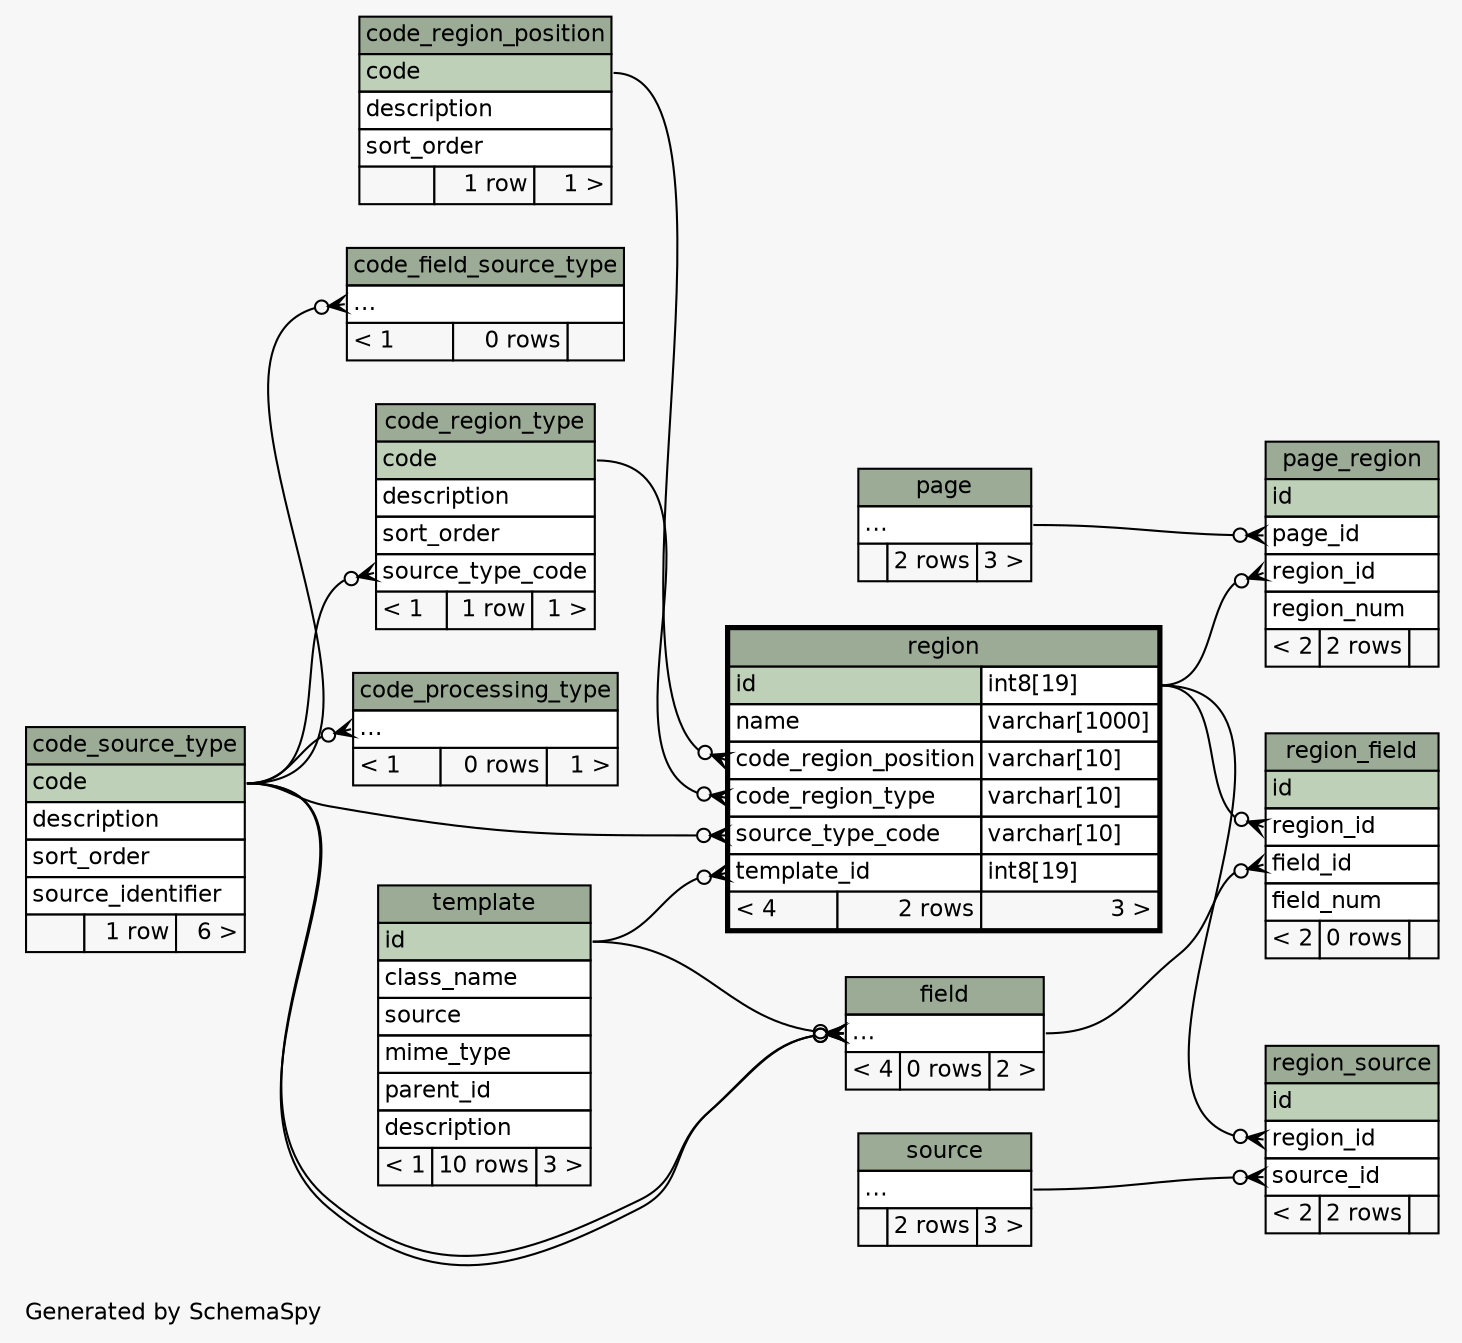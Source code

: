 // dot 2.40.1 on Linux 4.9.6-1-ARCH
// SchemaSpy rev 590
digraph "twoDegreesRelationshipsDiagram" {
  graph [
    rankdir="RL"
    bgcolor="#f7f7f7"
    label="\nGenerated by SchemaSpy"
    labeljust="l"
    nodesep="0.18"
    ranksep="0.46"
    fontname="Helvetica"
    fontsize="11"
  ];
  node [
    fontname="Helvetica"
    fontsize="11"
    shape="plaintext"
  ];
  edge [
    arrowsize="0.8"
  ];
  "code_field_source_type":"elipses":w -> "code_source_type":"code":e [arrowhead=none dir=back arrowtail=crowodot];
  "code_processing_type":"elipses":w -> "code_source_type":"code":e [arrowhead=none dir=back arrowtail=crowodot];
  "code_region_type":"source_type_code":w -> "code_source_type":"code":e [arrowhead=none dir=back arrowtail=crowodot];
  "field":"elipses":w -> "code_source_type":"code":e [arrowhead=none dir=back arrowtail=crowodot];
  "field":"elipses":w -> "code_source_type":"code":e [arrowhead=none dir=back arrowtail=crowodot];
  "field":"elipses":w -> "template":"id":e [arrowhead=none dir=back arrowtail=crowodot];
  "page_region":"page_id":w -> "page":"elipses":e [arrowhead=none dir=back arrowtail=crowodot];
  "page_region":"region_id":w -> "region":"id.type":e [arrowhead=none dir=back arrowtail=crowodot];
  "region":"code_region_position":w -> "code_region_position":"code":e [arrowhead=none dir=back arrowtail=crowodot];
  "region":"code_region_type":w -> "code_region_type":"code":e [arrowhead=none dir=back arrowtail=crowodot];
  "region":"source_type_code":w -> "code_source_type":"code":e [arrowhead=none dir=back arrowtail=crowodot];
  "region":"template_id":w -> "template":"id":e [arrowhead=none dir=back arrowtail=crowodot];
  "region_field":"field_id":w -> "field":"elipses":e [arrowhead=none dir=back arrowtail=crowodot];
  "region_field":"region_id":w -> "region":"id.type":e [arrowhead=none dir=back arrowtail=crowodot];
  "region_source":"region_id":w -> "region":"id.type":e [arrowhead=none dir=back arrowtail=crowodot];
  "region_source":"source_id":w -> "source":"elipses":e [arrowhead=none dir=back arrowtail=crowodot];
  "code_field_source_type" [
    label=<
    <TABLE BORDER="0" CELLBORDER="1" CELLSPACING="0" BGCOLOR="#ffffff">
      <TR><TD COLSPAN="3" BGCOLOR="#9bab96" ALIGN="CENTER">code_field_source_type</TD></TR>
      <TR><TD PORT="elipses" COLSPAN="3" ALIGN="LEFT">...</TD></TR>
      <TR><TD ALIGN="LEFT" BGCOLOR="#f7f7f7">&lt; 1</TD><TD ALIGN="RIGHT" BGCOLOR="#f7f7f7">0 rows</TD><TD ALIGN="RIGHT" BGCOLOR="#f7f7f7">  </TD></TR>
    </TABLE>>
    URL="code_field_source_type.html"
    tooltip="code_field_source_type"
  ];
  "code_processing_type" [
    label=<
    <TABLE BORDER="0" CELLBORDER="1" CELLSPACING="0" BGCOLOR="#ffffff">
      <TR><TD COLSPAN="3" BGCOLOR="#9bab96" ALIGN="CENTER">code_processing_type</TD></TR>
      <TR><TD PORT="elipses" COLSPAN="3" ALIGN="LEFT">...</TD></TR>
      <TR><TD ALIGN="LEFT" BGCOLOR="#f7f7f7">&lt; 1</TD><TD ALIGN="RIGHT" BGCOLOR="#f7f7f7">0 rows</TD><TD ALIGN="RIGHT" BGCOLOR="#f7f7f7">1 &gt;</TD></TR>
    </TABLE>>
    URL="code_processing_type.html"
    tooltip="code_processing_type"
  ];
  "code_region_position" [
    label=<
    <TABLE BORDER="0" CELLBORDER="1" CELLSPACING="0" BGCOLOR="#ffffff">
      <TR><TD COLSPAN="3" BGCOLOR="#9bab96" ALIGN="CENTER">code_region_position</TD></TR>
      <TR><TD PORT="code" COLSPAN="3" BGCOLOR="#bed1b8" ALIGN="LEFT">code</TD></TR>
      <TR><TD PORT="description" COLSPAN="3" ALIGN="LEFT">description</TD></TR>
      <TR><TD PORT="sort_order" COLSPAN="3" ALIGN="LEFT">sort_order</TD></TR>
      <TR><TD ALIGN="LEFT" BGCOLOR="#f7f7f7">  </TD><TD ALIGN="RIGHT" BGCOLOR="#f7f7f7">1 row</TD><TD ALIGN="RIGHT" BGCOLOR="#f7f7f7">1 &gt;</TD></TR>
    </TABLE>>
    URL="code_region_position.html"
    tooltip="code_region_position"
  ];
  "code_region_type" [
    label=<
    <TABLE BORDER="0" CELLBORDER="1" CELLSPACING="0" BGCOLOR="#ffffff">
      <TR><TD COLSPAN="3" BGCOLOR="#9bab96" ALIGN="CENTER">code_region_type</TD></TR>
      <TR><TD PORT="code" COLSPAN="3" BGCOLOR="#bed1b8" ALIGN="LEFT">code</TD></TR>
      <TR><TD PORT="description" COLSPAN="3" ALIGN="LEFT">description</TD></TR>
      <TR><TD PORT="sort_order" COLSPAN="3" ALIGN="LEFT">sort_order</TD></TR>
      <TR><TD PORT="source_type_code" COLSPAN="3" ALIGN="LEFT">source_type_code</TD></TR>
      <TR><TD ALIGN="LEFT" BGCOLOR="#f7f7f7">&lt; 1</TD><TD ALIGN="RIGHT" BGCOLOR="#f7f7f7">1 row</TD><TD ALIGN="RIGHT" BGCOLOR="#f7f7f7">1 &gt;</TD></TR>
    </TABLE>>
    URL="code_region_type.html"
    tooltip="code_region_type"
  ];
  "code_source_type" [
    label=<
    <TABLE BORDER="0" CELLBORDER="1" CELLSPACING="0" BGCOLOR="#ffffff">
      <TR><TD COLSPAN="3" BGCOLOR="#9bab96" ALIGN="CENTER">code_source_type</TD></TR>
      <TR><TD PORT="code" COLSPAN="3" BGCOLOR="#bed1b8" ALIGN="LEFT">code</TD></TR>
      <TR><TD PORT="description" COLSPAN="3" ALIGN="LEFT">description</TD></TR>
      <TR><TD PORT="sort_order" COLSPAN="3" ALIGN="LEFT">sort_order</TD></TR>
      <TR><TD PORT="source_identifier" COLSPAN="3" ALIGN="LEFT">source_identifier</TD></TR>
      <TR><TD ALIGN="LEFT" BGCOLOR="#f7f7f7">  </TD><TD ALIGN="RIGHT" BGCOLOR="#f7f7f7">1 row</TD><TD ALIGN="RIGHT" BGCOLOR="#f7f7f7">6 &gt;</TD></TR>
    </TABLE>>
    URL="code_source_type.html"
    tooltip="code_source_type"
  ];
  "field" [
    label=<
    <TABLE BORDER="0" CELLBORDER="1" CELLSPACING="0" BGCOLOR="#ffffff">
      <TR><TD COLSPAN="3" BGCOLOR="#9bab96" ALIGN="CENTER">field</TD></TR>
      <TR><TD PORT="elipses" COLSPAN="3" ALIGN="LEFT">...</TD></TR>
      <TR><TD ALIGN="LEFT" BGCOLOR="#f7f7f7">&lt; 4</TD><TD ALIGN="RIGHT" BGCOLOR="#f7f7f7">0 rows</TD><TD ALIGN="RIGHT" BGCOLOR="#f7f7f7">2 &gt;</TD></TR>
    </TABLE>>
    URL="field.html"
    tooltip="field"
  ];
  "page" [
    label=<
    <TABLE BORDER="0" CELLBORDER="1" CELLSPACING="0" BGCOLOR="#ffffff">
      <TR><TD COLSPAN="3" BGCOLOR="#9bab96" ALIGN="CENTER">page</TD></TR>
      <TR><TD PORT="elipses" COLSPAN="3" ALIGN="LEFT">...</TD></TR>
      <TR><TD ALIGN="LEFT" BGCOLOR="#f7f7f7">  </TD><TD ALIGN="RIGHT" BGCOLOR="#f7f7f7">2 rows</TD><TD ALIGN="RIGHT" BGCOLOR="#f7f7f7">3 &gt;</TD></TR>
    </TABLE>>
    URL="page.html"
    tooltip="page"
  ];
  "page_region" [
    label=<
    <TABLE BORDER="0" CELLBORDER="1" CELLSPACING="0" BGCOLOR="#ffffff">
      <TR><TD COLSPAN="3" BGCOLOR="#9bab96" ALIGN="CENTER">page_region</TD></TR>
      <TR><TD PORT="id" COLSPAN="3" BGCOLOR="#bed1b8" ALIGN="LEFT">id</TD></TR>
      <TR><TD PORT="page_id" COLSPAN="3" ALIGN="LEFT">page_id</TD></TR>
      <TR><TD PORT="region_id" COLSPAN="3" ALIGN="LEFT">region_id</TD></TR>
      <TR><TD PORT="region_num" COLSPAN="3" ALIGN="LEFT">region_num</TD></TR>
      <TR><TD ALIGN="LEFT" BGCOLOR="#f7f7f7">&lt; 2</TD><TD ALIGN="RIGHT" BGCOLOR="#f7f7f7">2 rows</TD><TD ALIGN="RIGHT" BGCOLOR="#f7f7f7">  </TD></TR>
    </TABLE>>
    URL="page_region.html"
    tooltip="page_region"
  ];
  "region" [
    label=<
    <TABLE BORDER="2" CELLBORDER="1" CELLSPACING="0" BGCOLOR="#ffffff">
      <TR><TD COLSPAN="3" BGCOLOR="#9bab96" ALIGN="CENTER">region</TD></TR>
      <TR><TD PORT="id" COLSPAN="2" BGCOLOR="#bed1b8" ALIGN="LEFT">id</TD><TD PORT="id.type" ALIGN="LEFT">int8[19]</TD></TR>
      <TR><TD PORT="name" COLSPAN="2" ALIGN="LEFT">name</TD><TD PORT="name.type" ALIGN="LEFT">varchar[1000]</TD></TR>
      <TR><TD PORT="code_region_position" COLSPAN="2" ALIGN="LEFT">code_region_position</TD><TD PORT="code_region_position.type" ALIGN="LEFT">varchar[10]</TD></TR>
      <TR><TD PORT="code_region_type" COLSPAN="2" ALIGN="LEFT">code_region_type</TD><TD PORT="code_region_type.type" ALIGN="LEFT">varchar[10]</TD></TR>
      <TR><TD PORT="source_type_code" COLSPAN="2" ALIGN="LEFT">source_type_code</TD><TD PORT="source_type_code.type" ALIGN="LEFT">varchar[10]</TD></TR>
      <TR><TD PORT="template_id" COLSPAN="2" ALIGN="LEFT">template_id</TD><TD PORT="template_id.type" ALIGN="LEFT">int8[19]</TD></TR>
      <TR><TD ALIGN="LEFT" BGCOLOR="#f7f7f7">&lt; 4</TD><TD ALIGN="RIGHT" BGCOLOR="#f7f7f7">2 rows</TD><TD ALIGN="RIGHT" BGCOLOR="#f7f7f7">3 &gt;</TD></TR>
    </TABLE>>
    URL="region.html"
    tooltip="region"
  ];
  "region_field" [
    label=<
    <TABLE BORDER="0" CELLBORDER="1" CELLSPACING="0" BGCOLOR="#ffffff">
      <TR><TD COLSPAN="3" BGCOLOR="#9bab96" ALIGN="CENTER">region_field</TD></TR>
      <TR><TD PORT="id" COLSPAN="3" BGCOLOR="#bed1b8" ALIGN="LEFT">id</TD></TR>
      <TR><TD PORT="region_id" COLSPAN="3" ALIGN="LEFT">region_id</TD></TR>
      <TR><TD PORT="field_id" COLSPAN="3" ALIGN="LEFT">field_id</TD></TR>
      <TR><TD PORT="field_num" COLSPAN="3" ALIGN="LEFT">field_num</TD></TR>
      <TR><TD ALIGN="LEFT" BGCOLOR="#f7f7f7">&lt; 2</TD><TD ALIGN="RIGHT" BGCOLOR="#f7f7f7">0 rows</TD><TD ALIGN="RIGHT" BGCOLOR="#f7f7f7">  </TD></TR>
    </TABLE>>
    URL="region_field.html"
    tooltip="region_field"
  ];
  "region_source" [
    label=<
    <TABLE BORDER="0" CELLBORDER="1" CELLSPACING="0" BGCOLOR="#ffffff">
      <TR><TD COLSPAN="3" BGCOLOR="#9bab96" ALIGN="CENTER">region_source</TD></TR>
      <TR><TD PORT="id" COLSPAN="3" BGCOLOR="#bed1b8" ALIGN="LEFT">id</TD></TR>
      <TR><TD PORT="region_id" COLSPAN="3" ALIGN="LEFT">region_id</TD></TR>
      <TR><TD PORT="source_id" COLSPAN="3" ALIGN="LEFT">source_id</TD></TR>
      <TR><TD ALIGN="LEFT" BGCOLOR="#f7f7f7">&lt; 2</TD><TD ALIGN="RIGHT" BGCOLOR="#f7f7f7">2 rows</TD><TD ALIGN="RIGHT" BGCOLOR="#f7f7f7">  </TD></TR>
    </TABLE>>
    URL="region_source.html"
    tooltip="region_source"
  ];
  "source" [
    label=<
    <TABLE BORDER="0" CELLBORDER="1" CELLSPACING="0" BGCOLOR="#ffffff">
      <TR><TD COLSPAN="3" BGCOLOR="#9bab96" ALIGN="CENTER">source</TD></TR>
      <TR><TD PORT="elipses" COLSPAN="3" ALIGN="LEFT">...</TD></TR>
      <TR><TD ALIGN="LEFT" BGCOLOR="#f7f7f7">  </TD><TD ALIGN="RIGHT" BGCOLOR="#f7f7f7">2 rows</TD><TD ALIGN="RIGHT" BGCOLOR="#f7f7f7">3 &gt;</TD></TR>
    </TABLE>>
    URL="source.html"
    tooltip="source"
  ];
  "template" [
    label=<
    <TABLE BORDER="0" CELLBORDER="1" CELLSPACING="0" BGCOLOR="#ffffff">
      <TR><TD COLSPAN="3" BGCOLOR="#9bab96" ALIGN="CENTER">template</TD></TR>
      <TR><TD PORT="id" COLSPAN="3" BGCOLOR="#bed1b8" ALIGN="LEFT">id</TD></TR>
      <TR><TD PORT="class_name" COLSPAN="3" ALIGN="LEFT">class_name</TD></TR>
      <TR><TD PORT="source" COLSPAN="3" ALIGN="LEFT">source</TD></TR>
      <TR><TD PORT="mime_type" COLSPAN="3" ALIGN="LEFT">mime_type</TD></TR>
      <TR><TD PORT="parent_id" COLSPAN="3" ALIGN="LEFT">parent_id</TD></TR>
      <TR><TD PORT="description" COLSPAN="3" ALIGN="LEFT">description</TD></TR>
      <TR><TD ALIGN="LEFT" BGCOLOR="#f7f7f7">&lt; 1</TD><TD ALIGN="RIGHT" BGCOLOR="#f7f7f7">10 rows</TD><TD ALIGN="RIGHT" BGCOLOR="#f7f7f7">3 &gt;</TD></TR>
    </TABLE>>
    URL="template.html"
    tooltip="template"
  ];
}
